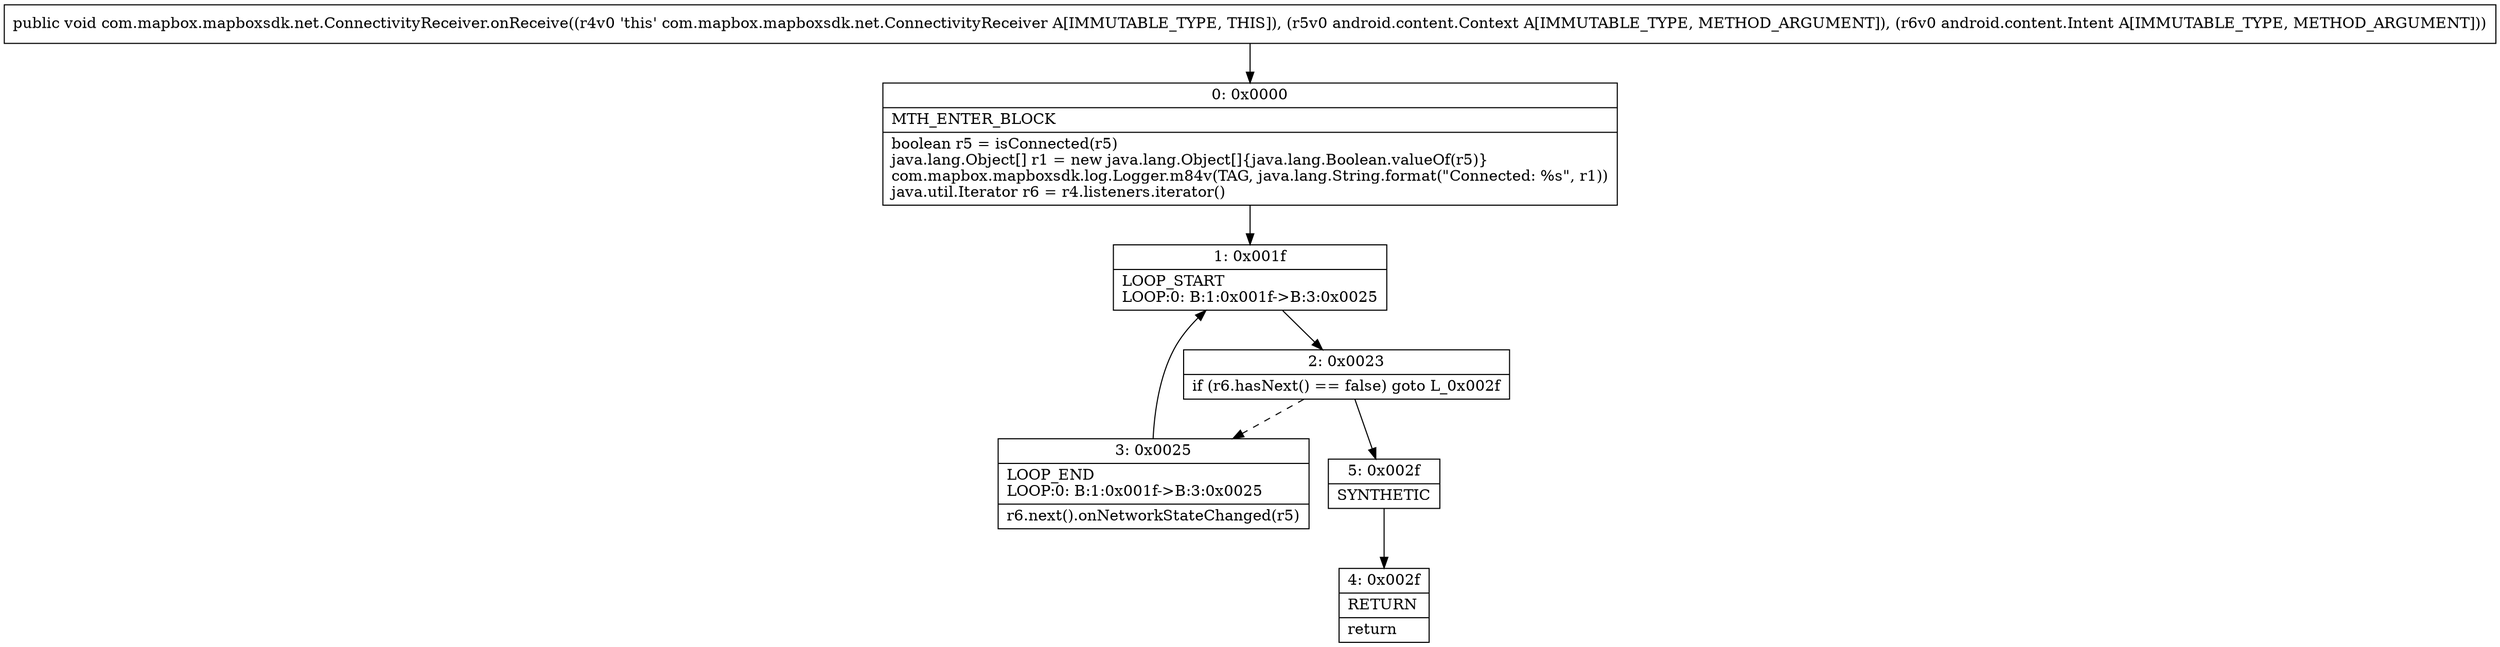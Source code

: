digraph "CFG forcom.mapbox.mapboxsdk.net.ConnectivityReceiver.onReceive(Landroid\/content\/Context;Landroid\/content\/Intent;)V" {
Node_0 [shape=record,label="{0\:\ 0x0000|MTH_ENTER_BLOCK\l|boolean r5 = isConnected(r5)\ljava.lang.Object[] r1 = new java.lang.Object[]\{java.lang.Boolean.valueOf(r5)\}\lcom.mapbox.mapboxsdk.log.Logger.m84v(TAG, java.lang.String.format(\"Connected: %s\", r1))\ljava.util.Iterator r6 = r4.listeners.iterator()\l}"];
Node_1 [shape=record,label="{1\:\ 0x001f|LOOP_START\lLOOP:0: B:1:0x001f\-\>B:3:0x0025\l}"];
Node_2 [shape=record,label="{2\:\ 0x0023|if (r6.hasNext() == false) goto L_0x002f\l}"];
Node_3 [shape=record,label="{3\:\ 0x0025|LOOP_END\lLOOP:0: B:1:0x001f\-\>B:3:0x0025\l|r6.next().onNetworkStateChanged(r5)\l}"];
Node_4 [shape=record,label="{4\:\ 0x002f|RETURN\l|return\l}"];
Node_5 [shape=record,label="{5\:\ 0x002f|SYNTHETIC\l}"];
MethodNode[shape=record,label="{public void com.mapbox.mapboxsdk.net.ConnectivityReceiver.onReceive((r4v0 'this' com.mapbox.mapboxsdk.net.ConnectivityReceiver A[IMMUTABLE_TYPE, THIS]), (r5v0 android.content.Context A[IMMUTABLE_TYPE, METHOD_ARGUMENT]), (r6v0 android.content.Intent A[IMMUTABLE_TYPE, METHOD_ARGUMENT])) }"];
MethodNode -> Node_0;
Node_0 -> Node_1;
Node_1 -> Node_2;
Node_2 -> Node_3[style=dashed];
Node_2 -> Node_5;
Node_3 -> Node_1;
Node_5 -> Node_4;
}

